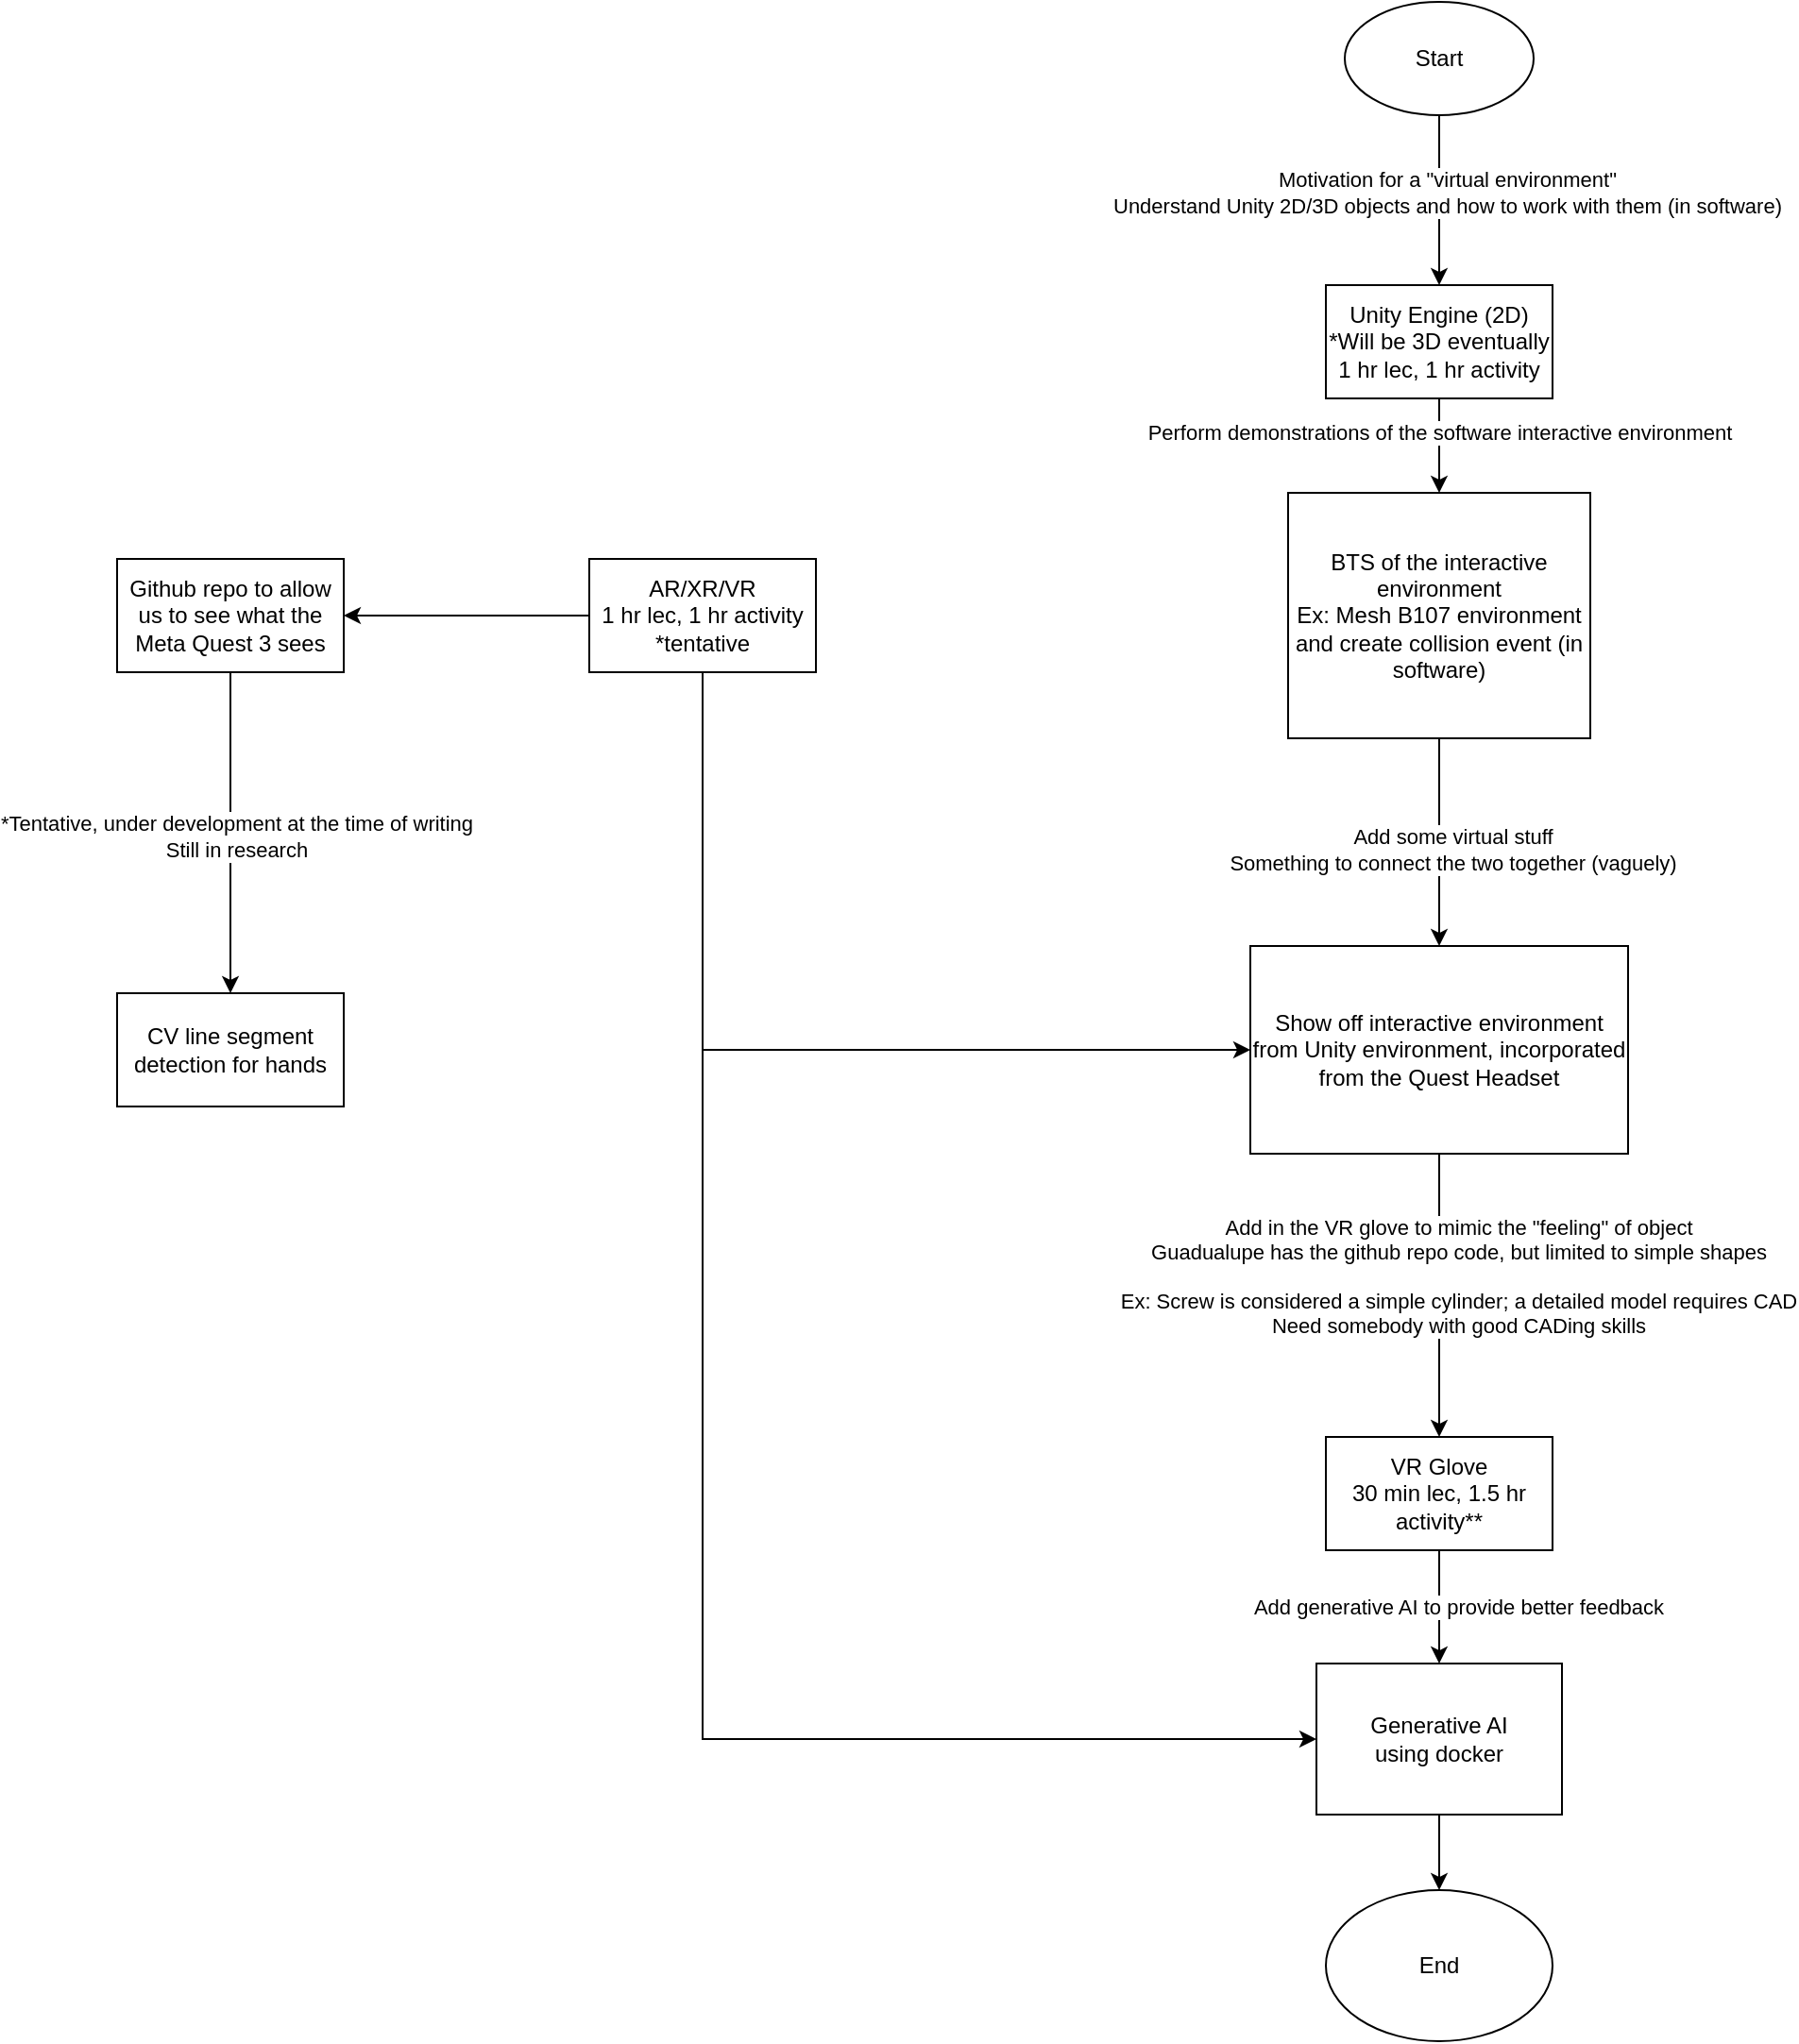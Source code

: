 <mxfile version="24.4.0" type="device">
  <diagram name="Page-1" id="QqVlai7x6oJ4WsqSbR1_">
    <mxGraphModel dx="1515" dy="614" grid="1" gridSize="10" guides="1" tooltips="1" connect="1" arrows="1" fold="1" page="1" pageScale="1" pageWidth="1700" pageHeight="1100" math="0" shadow="0">
      <root>
        <mxCell id="0" />
        <mxCell id="1" parent="0" />
        <mxCell id="lcWbJ2GLk_5dm3ZLP-Wz-1" value="Generative AI&lt;div&gt;using docker&lt;/div&gt;" style="rounded=0;whiteSpace=wrap;html=1;" vertex="1" parent="1">
          <mxGeometry x="715" y="990" width="130" height="80" as="geometry" />
        </mxCell>
        <mxCell id="lcWbJ2GLk_5dm3ZLP-Wz-13" style="edgeStyle=orthogonalEdgeStyle;rounded=0;orthogonalLoop=1;jettySize=auto;html=1;exitX=0.5;exitY=1;exitDx=0;exitDy=0;entryX=0;entryY=0.5;entryDx=0;entryDy=0;" edge="1" parent="1" source="lcWbJ2GLk_5dm3ZLP-Wz-2" target="lcWbJ2GLk_5dm3ZLP-Wz-5">
          <mxGeometry relative="1" as="geometry" />
        </mxCell>
        <mxCell id="lcWbJ2GLk_5dm3ZLP-Wz-23" style="edgeStyle=orthogonalEdgeStyle;rounded=0;orthogonalLoop=1;jettySize=auto;html=1;exitX=0.5;exitY=1;exitDx=0;exitDy=0;entryX=0;entryY=0.5;entryDx=0;entryDy=0;" edge="1" parent="1" source="lcWbJ2GLk_5dm3ZLP-Wz-2" target="lcWbJ2GLk_5dm3ZLP-Wz-1">
          <mxGeometry relative="1" as="geometry" />
        </mxCell>
        <mxCell id="lcWbJ2GLk_5dm3ZLP-Wz-33" style="edgeStyle=orthogonalEdgeStyle;rounded=0;orthogonalLoop=1;jettySize=auto;html=1;exitX=0;exitY=0.5;exitDx=0;exitDy=0;entryX=1;entryY=0.5;entryDx=0;entryDy=0;" edge="1" parent="1" source="lcWbJ2GLk_5dm3ZLP-Wz-2" target="lcWbJ2GLk_5dm3ZLP-Wz-32">
          <mxGeometry relative="1" as="geometry" />
        </mxCell>
        <mxCell id="lcWbJ2GLk_5dm3ZLP-Wz-2" value="AR/XR/VR&lt;div&gt;1 hr lec, 1 hr activity&lt;/div&gt;&lt;div&gt;*tentative&lt;/div&gt;" style="rounded=0;whiteSpace=wrap;html=1;" vertex="1" parent="1">
          <mxGeometry x="330" y="405" width="120" height="60" as="geometry" />
        </mxCell>
        <mxCell id="lcWbJ2GLk_5dm3ZLP-Wz-9" style="edgeStyle=orthogonalEdgeStyle;rounded=0;orthogonalLoop=1;jettySize=auto;html=1;exitX=0.5;exitY=1;exitDx=0;exitDy=0;entryX=0.5;entryY=0;entryDx=0;entryDy=0;" edge="1" parent="1" source="lcWbJ2GLk_5dm3ZLP-Wz-3" target="lcWbJ2GLk_5dm3ZLP-Wz-8">
          <mxGeometry relative="1" as="geometry" />
        </mxCell>
        <mxCell id="lcWbJ2GLk_5dm3ZLP-Wz-27" value="Perform demonstrations of the software interactive environment" style="edgeLabel;html=1;align=center;verticalAlign=middle;resizable=0;points=[];" vertex="1" connectable="0" parent="lcWbJ2GLk_5dm3ZLP-Wz-9">
          <mxGeometry x="-0.28" relative="1" as="geometry">
            <mxPoint as="offset" />
          </mxGeometry>
        </mxCell>
        <mxCell id="lcWbJ2GLk_5dm3ZLP-Wz-3" value="Unity Engine (2D)&lt;div&gt;*Will be 3D eventually&lt;/div&gt;&lt;div&gt;1 hr lec, 1 hr activity&lt;/div&gt;" style="rounded=0;whiteSpace=wrap;html=1;" vertex="1" parent="1">
          <mxGeometry x="720" y="260" width="120" height="60" as="geometry" />
        </mxCell>
        <mxCell id="lcWbJ2GLk_5dm3ZLP-Wz-24" style="edgeStyle=orthogonalEdgeStyle;rounded=0;orthogonalLoop=1;jettySize=auto;html=1;exitX=0.5;exitY=1;exitDx=0;exitDy=0;entryX=0.5;entryY=0;entryDx=0;entryDy=0;" edge="1" parent="1" source="lcWbJ2GLk_5dm3ZLP-Wz-4" target="lcWbJ2GLk_5dm3ZLP-Wz-1">
          <mxGeometry relative="1" as="geometry" />
        </mxCell>
        <mxCell id="lcWbJ2GLk_5dm3ZLP-Wz-25" value="Add generative AI to provide better feedback" style="edgeLabel;html=1;align=center;verticalAlign=middle;resizable=0;points=[];" vertex="1" connectable="0" parent="lcWbJ2GLk_5dm3ZLP-Wz-24">
          <mxGeometry x="0.211" y="-2" relative="1" as="geometry">
            <mxPoint x="12" y="-7" as="offset" />
          </mxGeometry>
        </mxCell>
        <mxCell id="lcWbJ2GLk_5dm3ZLP-Wz-4" value="VR Glove&lt;div&gt;30 min lec, 1.5 hr activity**&lt;/div&gt;" style="rounded=0;whiteSpace=wrap;html=1;" vertex="1" parent="1">
          <mxGeometry x="720" y="870" width="120" height="60" as="geometry" />
        </mxCell>
        <mxCell id="lcWbJ2GLk_5dm3ZLP-Wz-14" style="edgeStyle=orthogonalEdgeStyle;rounded=0;orthogonalLoop=1;jettySize=auto;html=1;exitX=0.5;exitY=1;exitDx=0;exitDy=0;entryX=0.5;entryY=0;entryDx=0;entryDy=0;" edge="1" parent="1" source="lcWbJ2GLk_5dm3ZLP-Wz-5" target="lcWbJ2GLk_5dm3ZLP-Wz-4">
          <mxGeometry relative="1" as="geometry" />
        </mxCell>
        <mxCell id="lcWbJ2GLk_5dm3ZLP-Wz-15" value="Add in the VR glove to mimic the &quot;feeling&quot; of object&lt;div&gt;Guadualupe has the github repo code, but limited to simple shapes&lt;/div&gt;&lt;div&gt;&lt;br&gt;&lt;/div&gt;&lt;div&gt;Ex: Screw is considered a simple cylinder; a detailed model requires CAD&lt;/div&gt;&lt;div&gt;Need somebody with good CADing skills&lt;/div&gt;" style="edgeLabel;html=1;align=center;verticalAlign=middle;resizable=0;points=[];" vertex="1" connectable="0" parent="lcWbJ2GLk_5dm3ZLP-Wz-14">
          <mxGeometry x="-0.166" y="3" relative="1" as="geometry">
            <mxPoint x="7" y="2" as="offset" />
          </mxGeometry>
        </mxCell>
        <mxCell id="lcWbJ2GLk_5dm3ZLP-Wz-5" value="Show off interactive environment from Unity environment, incorporated from the Quest Headset" style="rounded=0;whiteSpace=wrap;html=1;" vertex="1" parent="1">
          <mxGeometry x="680" y="610" width="200" height="110" as="geometry" />
        </mxCell>
        <mxCell id="lcWbJ2GLk_5dm3ZLP-Wz-10" style="edgeStyle=orthogonalEdgeStyle;rounded=0;orthogonalLoop=1;jettySize=auto;html=1;exitX=0.5;exitY=1;exitDx=0;exitDy=0;entryX=0.5;entryY=0;entryDx=0;entryDy=0;" edge="1" parent="1" source="lcWbJ2GLk_5dm3ZLP-Wz-8" target="lcWbJ2GLk_5dm3ZLP-Wz-5">
          <mxGeometry relative="1" as="geometry" />
        </mxCell>
        <mxCell id="lcWbJ2GLk_5dm3ZLP-Wz-11" value="Add some virtual stuff&lt;div&gt;Something to connect the two together (vaguely)&lt;/div&gt;" style="edgeLabel;html=1;align=center;verticalAlign=middle;resizable=0;points=[];" vertex="1" connectable="0" parent="lcWbJ2GLk_5dm3ZLP-Wz-10">
          <mxGeometry x="0.061" y="7" relative="1" as="geometry">
            <mxPoint as="offset" />
          </mxGeometry>
        </mxCell>
        <mxCell id="lcWbJ2GLk_5dm3ZLP-Wz-8" value="BTS of the interactive environment&lt;div&gt;Ex: Mesh B107 environment and create collision event (in software)&lt;/div&gt;" style="rounded=0;whiteSpace=wrap;html=1;" vertex="1" parent="1">
          <mxGeometry x="700" y="370" width="160" height="130" as="geometry" />
        </mxCell>
        <mxCell id="lcWbJ2GLk_5dm3ZLP-Wz-17" style="edgeStyle=orthogonalEdgeStyle;rounded=0;orthogonalLoop=1;jettySize=auto;html=1;exitX=1;exitY=0.5;exitDx=0;exitDy=0;entryX=0.5;entryY=0;entryDx=0;entryDy=0;" edge="1" parent="1" source="lcWbJ2GLk_5dm3ZLP-Wz-16" target="lcWbJ2GLk_5dm3ZLP-Wz-3">
          <mxGeometry relative="1" as="geometry" />
        </mxCell>
        <mxCell id="lcWbJ2GLk_5dm3ZLP-Wz-18" value="Motivation for a &quot;virtual environment&quot;&lt;div&gt;Understand Unity 2D/3D objects and how to work with them (in software)&lt;/div&gt;" style="edgeLabel;html=1;align=center;verticalAlign=middle;resizable=0;points=[];" vertex="1" connectable="0" parent="lcWbJ2GLk_5dm3ZLP-Wz-17">
          <mxGeometry x="-0.093" y="4" relative="1" as="geometry">
            <mxPoint as="offset" />
          </mxGeometry>
        </mxCell>
        <mxCell id="lcWbJ2GLk_5dm3ZLP-Wz-16" value="Start" style="ellipse;whiteSpace=wrap;html=1;direction=south;" vertex="1" parent="1">
          <mxGeometry x="730" y="110" width="100" height="60" as="geometry" />
        </mxCell>
        <mxCell id="lcWbJ2GLk_5dm3ZLP-Wz-20" style="edgeStyle=orthogonalEdgeStyle;rounded=0;orthogonalLoop=1;jettySize=auto;html=1;exitX=0.5;exitY=0;exitDx=0;exitDy=0;entryX=0.5;entryY=1;entryDx=0;entryDy=0;startArrow=classic;startFill=1;endArrow=none;endFill=0;" edge="1" parent="1" source="lcWbJ2GLk_5dm3ZLP-Wz-19" target="lcWbJ2GLk_5dm3ZLP-Wz-1">
          <mxGeometry relative="1" as="geometry" />
        </mxCell>
        <mxCell id="lcWbJ2GLk_5dm3ZLP-Wz-19" value="End" style="ellipse;whiteSpace=wrap;html=1;" vertex="1" parent="1">
          <mxGeometry x="720" y="1110" width="120" height="80" as="geometry" />
        </mxCell>
        <mxCell id="lcWbJ2GLk_5dm3ZLP-Wz-35" style="edgeStyle=orthogonalEdgeStyle;rounded=0;orthogonalLoop=1;jettySize=auto;html=1;exitX=0.5;exitY=1;exitDx=0;exitDy=0;entryX=0.5;entryY=0;entryDx=0;entryDy=0;" edge="1" parent="1" source="lcWbJ2GLk_5dm3ZLP-Wz-32" target="lcWbJ2GLk_5dm3ZLP-Wz-34">
          <mxGeometry relative="1" as="geometry" />
        </mxCell>
        <mxCell id="lcWbJ2GLk_5dm3ZLP-Wz-36" value="*Tentative, under development at the time of writing&lt;div&gt;Still in research&lt;/div&gt;" style="edgeLabel;html=1;align=center;verticalAlign=middle;resizable=0;points=[];" vertex="1" connectable="0" parent="lcWbJ2GLk_5dm3ZLP-Wz-35">
          <mxGeometry x="0.025" y="3" relative="1" as="geometry">
            <mxPoint as="offset" />
          </mxGeometry>
        </mxCell>
        <mxCell id="lcWbJ2GLk_5dm3ZLP-Wz-32" value="Github repo to allow us to see what the Meta Quest 3 sees" style="rounded=0;whiteSpace=wrap;html=1;" vertex="1" parent="1">
          <mxGeometry x="80" y="405" width="120" height="60" as="geometry" />
        </mxCell>
        <mxCell id="lcWbJ2GLk_5dm3ZLP-Wz-34" value="CV line segment detection for hands" style="rounded=0;whiteSpace=wrap;html=1;" vertex="1" parent="1">
          <mxGeometry x="80" y="635" width="120" height="60" as="geometry" />
        </mxCell>
      </root>
    </mxGraphModel>
  </diagram>
</mxfile>
